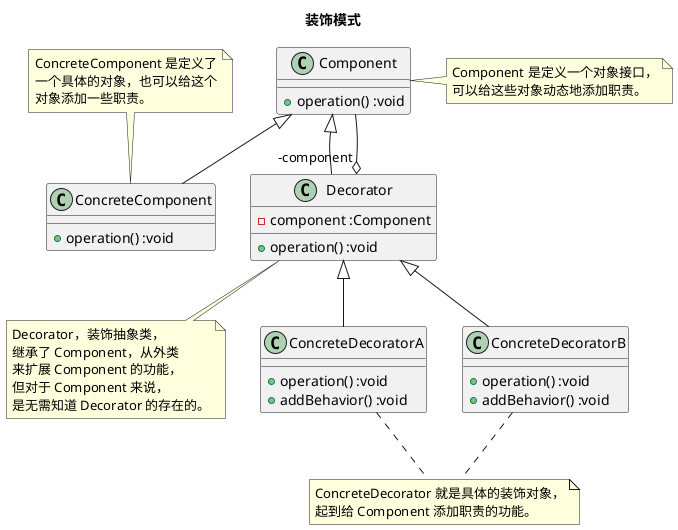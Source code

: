 @startuml

title 装饰模式

class Component {
  + operation() :void
}
note right: Component 是定义一个对象接口，\n可以给这些对象动态地添加职责。

class ConcreteComponent {
  + operation() :void
}
note "ConcreteComponent 是定义了\n一个具体的对象，也可以给这个\n对象添加一些职责。" as ccn
ccn .. ConcreteComponent

class Decorator {
  - component :Component
  + operation() :void
}
note "Decorator，装饰抽象类，\n继承了 Component，从外类\n来扩展 Component 的功能，\n但对于 Component 来说，\n是无需知道 Decorator 的存在的。" as dn
Decorator .. dn

class ConcreteDecoratorA {
  + operation() :void
  + addBehavior() :void
}

class ConcreteDecoratorB {
  + operation() :void
  + addBehavior() :void
}
note "ConcreteDecorator 就是具体的装饰对象，\n起到给 Component 添加职责的功能。" as cdn
'cdn .. ConcreteDecoratorA
'cdn .. ConcreteDecoratorB
ConcreteDecoratorA .. cdn
ConcreteDecoratorB .. cdn

Decorator "-component" o-- Component

Component <|-- ConcreteComponent
Component <|-- Decorator
Decorator <|-- ConcreteDecoratorA
Decorator <|-- ConcreteDecoratorB

@enduml
